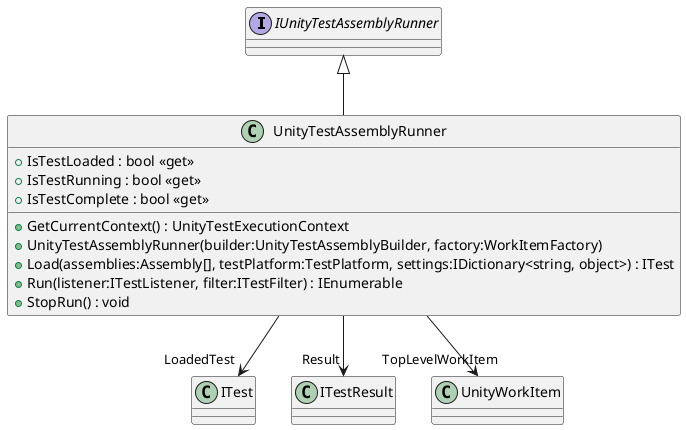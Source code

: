 @startuml
interface IUnityTestAssemblyRunner {
}
class UnityTestAssemblyRunner {
    + GetCurrentContext() : UnityTestExecutionContext
    + IsTestLoaded : bool <<get>>
    + IsTestRunning : bool <<get>>
    + IsTestComplete : bool <<get>>
    + UnityTestAssemblyRunner(builder:UnityTestAssemblyBuilder, factory:WorkItemFactory)
    + Load(assemblies:Assembly[], testPlatform:TestPlatform, settings:IDictionary<string, object>) : ITest
    + Run(listener:ITestListener, filter:ITestFilter) : IEnumerable
    + StopRun() : void
}
IUnityTestAssemblyRunner <|-- UnityTestAssemblyRunner
UnityTestAssemblyRunner --> "LoadedTest" ITest
UnityTestAssemblyRunner --> "Result" ITestResult
UnityTestAssemblyRunner --> "TopLevelWorkItem" UnityWorkItem
@enduml
